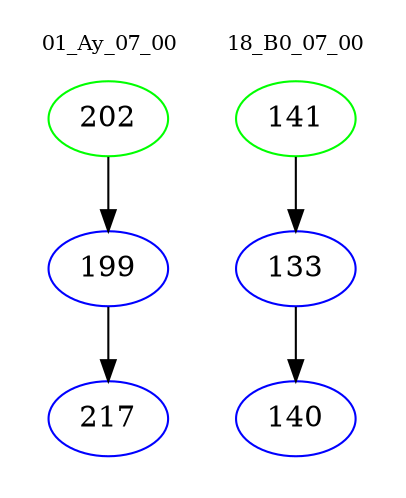 digraph{
subgraph cluster_0 {
color = white
label = "01_Ay_07_00";
fontsize=10;
T0_202 [label="202", color="green"]
T0_202 -> T0_199 [color="black"]
T0_199 [label="199", color="blue"]
T0_199 -> T0_217 [color="black"]
T0_217 [label="217", color="blue"]
}
subgraph cluster_1 {
color = white
label = "18_B0_07_00";
fontsize=10;
T1_141 [label="141", color="green"]
T1_141 -> T1_133 [color="black"]
T1_133 [label="133", color="blue"]
T1_133 -> T1_140 [color="black"]
T1_140 [label="140", color="blue"]
}
}

